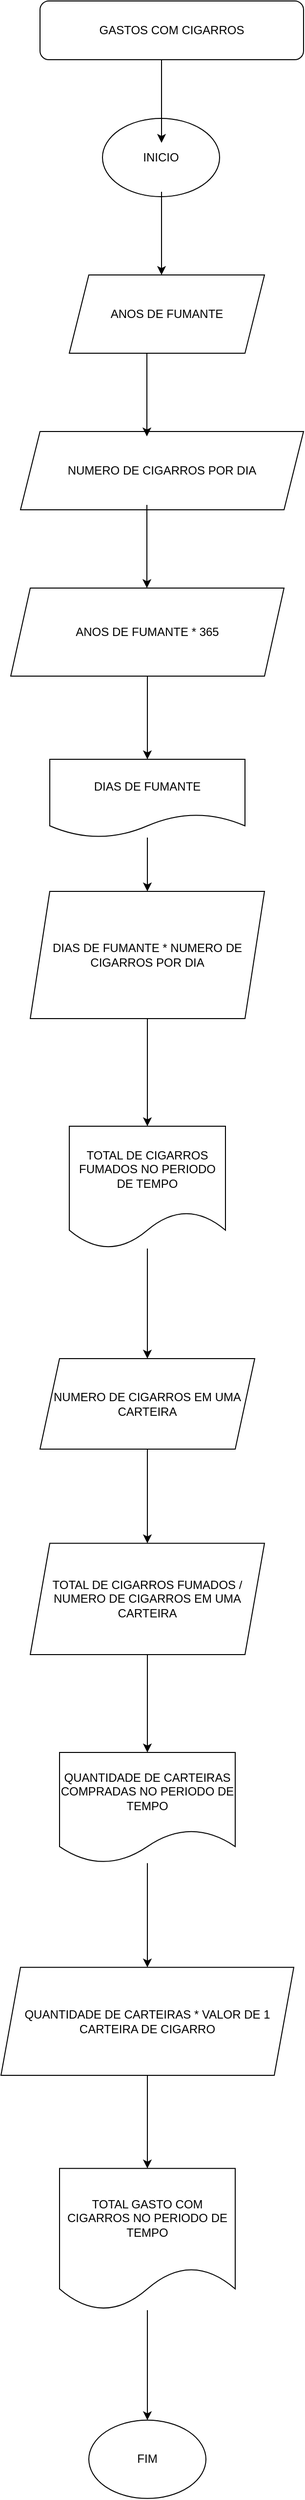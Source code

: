<mxfile version="13.6.2" type="github">
  <diagram id="BYtaWohKhcbZt5vnEqdH" name="Page-1">
    <mxGraphModel dx="1038" dy="532" grid="1" gridSize="10" guides="1" tooltips="1" connect="1" arrows="1" fold="1" page="1" pageScale="1" pageWidth="827" pageHeight="1169" math="0" shadow="0">
      <root>
        <mxCell id="0" />
        <mxCell id="1" parent="0" />
        <mxCell id="S9IGEteYAEeVPpDiCXS6-1" value="GASTOS COM CIGARROS" style="rounded=1;whiteSpace=wrap;html=1;" vertex="1" parent="1">
          <mxGeometry x="290" y="40" width="270" height="60" as="geometry" />
        </mxCell>
        <mxCell id="S9IGEteYAEeVPpDiCXS6-2" value="INICIO" style="ellipse;whiteSpace=wrap;html=1;" vertex="1" parent="1">
          <mxGeometry x="354" y="160" width="120" height="80" as="geometry" />
        </mxCell>
        <mxCell id="S9IGEteYAEeVPpDiCXS6-3" value="ANOS DE FUMANTE" style="shape=parallelogram;perimeter=parallelogramPerimeter;whiteSpace=wrap;html=1;fixedSize=1;" vertex="1" parent="1">
          <mxGeometry x="320" y="320" width="200" height="80" as="geometry" />
        </mxCell>
        <mxCell id="S9IGEteYAEeVPpDiCXS6-4" value="NUMERO DE CIGARROS POR DIA" style="shape=parallelogram;perimeter=parallelogramPerimeter;whiteSpace=wrap;html=1;fixedSize=1;" vertex="1" parent="1">
          <mxGeometry x="270" y="480" width="290" height="80" as="geometry" />
        </mxCell>
        <mxCell id="S9IGEteYAEeVPpDiCXS6-7" value="" style="edgeStyle=orthogonalEdgeStyle;rounded=0;orthogonalLoop=1;jettySize=auto;html=1;" edge="1" parent="1" source="S9IGEteYAEeVPpDiCXS6-5" target="S9IGEteYAEeVPpDiCXS6-6">
          <mxGeometry relative="1" as="geometry" />
        </mxCell>
        <mxCell id="S9IGEteYAEeVPpDiCXS6-5" value="ANOS DE FUMANTE * 365" style="shape=parallelogram;perimeter=parallelogramPerimeter;whiteSpace=wrap;html=1;fixedSize=1;" vertex="1" parent="1">
          <mxGeometry x="260" y="640" width="280" height="90" as="geometry" />
        </mxCell>
        <mxCell id="S9IGEteYAEeVPpDiCXS6-9" value="" style="edgeStyle=orthogonalEdgeStyle;rounded=0;orthogonalLoop=1;jettySize=auto;html=1;" edge="1" parent="1" source="S9IGEteYAEeVPpDiCXS6-6" target="S9IGEteYAEeVPpDiCXS6-8">
          <mxGeometry relative="1" as="geometry" />
        </mxCell>
        <mxCell id="S9IGEteYAEeVPpDiCXS6-6" value="DIAS DE FUMANTE" style="shape=document;whiteSpace=wrap;html=1;boundedLbl=1;" vertex="1" parent="1">
          <mxGeometry x="300" y="815" width="200" height="80" as="geometry" />
        </mxCell>
        <mxCell id="S9IGEteYAEeVPpDiCXS6-11" value="" style="edgeStyle=orthogonalEdgeStyle;rounded=0;orthogonalLoop=1;jettySize=auto;html=1;" edge="1" parent="1" source="S9IGEteYAEeVPpDiCXS6-8" target="S9IGEteYAEeVPpDiCXS6-10">
          <mxGeometry relative="1" as="geometry" />
        </mxCell>
        <mxCell id="S9IGEteYAEeVPpDiCXS6-8" value="DIAS DE FUMANTE * NUMERO DE CIGARROS POR DIA" style="shape=parallelogram;perimeter=parallelogramPerimeter;whiteSpace=wrap;html=1;fixedSize=1;" vertex="1" parent="1">
          <mxGeometry x="280" y="950" width="240" height="130" as="geometry" />
        </mxCell>
        <mxCell id="S9IGEteYAEeVPpDiCXS6-13" value="" style="edgeStyle=orthogonalEdgeStyle;rounded=0;orthogonalLoop=1;jettySize=auto;html=1;" edge="1" parent="1" source="S9IGEteYAEeVPpDiCXS6-10" target="S9IGEteYAEeVPpDiCXS6-12">
          <mxGeometry relative="1" as="geometry" />
        </mxCell>
        <mxCell id="S9IGEteYAEeVPpDiCXS6-10" value="TOTAL DE CIGARROS FUMADOS NO PERIODO DE TEMPO" style="shape=document;whiteSpace=wrap;html=1;boundedLbl=1;" vertex="1" parent="1">
          <mxGeometry x="320" y="1190" width="160" height="125" as="geometry" />
        </mxCell>
        <mxCell id="S9IGEteYAEeVPpDiCXS6-15" value="" style="edgeStyle=orthogonalEdgeStyle;rounded=0;orthogonalLoop=1;jettySize=auto;html=1;" edge="1" parent="1" source="S9IGEteYAEeVPpDiCXS6-12" target="S9IGEteYAEeVPpDiCXS6-14">
          <mxGeometry relative="1" as="geometry" />
        </mxCell>
        <mxCell id="S9IGEteYAEeVPpDiCXS6-12" value="NUMERO DE CIGARROS EM UMA CARTEIRA" style="shape=parallelogram;perimeter=parallelogramPerimeter;whiteSpace=wrap;html=1;fixedSize=1;" vertex="1" parent="1">
          <mxGeometry x="290" y="1427.5" width="220" height="92.5" as="geometry" />
        </mxCell>
        <mxCell id="S9IGEteYAEeVPpDiCXS6-17" value="" style="edgeStyle=orthogonalEdgeStyle;rounded=0;orthogonalLoop=1;jettySize=auto;html=1;" edge="1" parent="1" source="S9IGEteYAEeVPpDiCXS6-14" target="S9IGEteYAEeVPpDiCXS6-16">
          <mxGeometry relative="1" as="geometry" />
        </mxCell>
        <mxCell id="S9IGEteYAEeVPpDiCXS6-14" value="TOTAL DE CIGARROS FUMADOS / NUMERO DE CIGARROS EM UMA CARTEIRA" style="shape=parallelogram;perimeter=parallelogramPerimeter;whiteSpace=wrap;html=1;fixedSize=1;" vertex="1" parent="1">
          <mxGeometry x="280" y="1616.25" width="240" height="113.75" as="geometry" />
        </mxCell>
        <mxCell id="S9IGEteYAEeVPpDiCXS6-19" value="" style="edgeStyle=orthogonalEdgeStyle;rounded=0;orthogonalLoop=1;jettySize=auto;html=1;" edge="1" parent="1" source="S9IGEteYAEeVPpDiCXS6-16" target="S9IGEteYAEeVPpDiCXS6-18">
          <mxGeometry relative="1" as="geometry" />
        </mxCell>
        <mxCell id="S9IGEteYAEeVPpDiCXS6-16" value="QUANTIDADE DE CARTEIRAS COMPRADAS NO PERIODO DE TEMPO" style="shape=document;whiteSpace=wrap;html=1;boundedLbl=1;" vertex="1" parent="1">
          <mxGeometry x="310" y="1830" width="180" height="113.12" as="geometry" />
        </mxCell>
        <mxCell id="S9IGEteYAEeVPpDiCXS6-21" value="" style="edgeStyle=orthogonalEdgeStyle;rounded=0;orthogonalLoop=1;jettySize=auto;html=1;" edge="1" parent="1" source="S9IGEteYAEeVPpDiCXS6-18" target="S9IGEteYAEeVPpDiCXS6-20">
          <mxGeometry relative="1" as="geometry" />
        </mxCell>
        <mxCell id="S9IGEteYAEeVPpDiCXS6-18" value="QUANTIDADE DE CARTEIRAS * VALOR DE 1 CARTEIRA DE CIGARRO" style="shape=parallelogram;perimeter=parallelogramPerimeter;whiteSpace=wrap;html=1;fixedSize=1;" vertex="1" parent="1">
          <mxGeometry x="250" y="2049.68" width="300" height="110.32" as="geometry" />
        </mxCell>
        <mxCell id="S9IGEteYAEeVPpDiCXS6-23" value="" style="edgeStyle=orthogonalEdgeStyle;rounded=0;orthogonalLoop=1;jettySize=auto;html=1;" edge="1" parent="1" source="S9IGEteYAEeVPpDiCXS6-20" target="S9IGEteYAEeVPpDiCXS6-22">
          <mxGeometry relative="1" as="geometry" />
        </mxCell>
        <mxCell id="S9IGEteYAEeVPpDiCXS6-20" value="TOTAL GASTO COM CIGARROS NO PERIODO DE TEMPO" style="shape=document;whiteSpace=wrap;html=1;boundedLbl=1;" vertex="1" parent="1">
          <mxGeometry x="310" y="2255.16" width="180" height="144.84" as="geometry" />
        </mxCell>
        <mxCell id="S9IGEteYAEeVPpDiCXS6-22" value="FIM" style="ellipse;whiteSpace=wrap;html=1;" vertex="1" parent="1">
          <mxGeometry x="340" y="2512.42" width="120" height="80" as="geometry" />
        </mxCell>
        <mxCell id="S9IGEteYAEeVPpDiCXS6-24" value="" style="edgeStyle=orthogonalEdgeStyle;rounded=0;orthogonalLoop=1;jettySize=auto;html=1;" edge="1" parent="1">
          <mxGeometry relative="1" as="geometry">
            <mxPoint x="399.5" y="555" as="sourcePoint" />
            <mxPoint x="399.5" y="640" as="targetPoint" />
          </mxGeometry>
        </mxCell>
        <mxCell id="S9IGEteYAEeVPpDiCXS6-25" value="" style="edgeStyle=orthogonalEdgeStyle;rounded=0;orthogonalLoop=1;jettySize=auto;html=1;" edge="1" parent="1">
          <mxGeometry relative="1" as="geometry">
            <mxPoint x="399.5" y="400" as="sourcePoint" />
            <mxPoint x="399.5" y="485" as="targetPoint" />
          </mxGeometry>
        </mxCell>
        <mxCell id="S9IGEteYAEeVPpDiCXS6-26" value="" style="edgeStyle=orthogonalEdgeStyle;rounded=0;orthogonalLoop=1;jettySize=auto;html=1;" edge="1" parent="1">
          <mxGeometry relative="1" as="geometry">
            <mxPoint x="414.5" y="235" as="sourcePoint" />
            <mxPoint x="414.5" y="320" as="targetPoint" />
          </mxGeometry>
        </mxCell>
        <mxCell id="S9IGEteYAEeVPpDiCXS6-27" value="" style="edgeStyle=orthogonalEdgeStyle;rounded=0;orthogonalLoop=1;jettySize=auto;html=1;" edge="1" parent="1">
          <mxGeometry relative="1" as="geometry">
            <mxPoint x="414.5" y="100" as="sourcePoint" />
            <mxPoint x="414.5" y="185" as="targetPoint" />
          </mxGeometry>
        </mxCell>
      </root>
    </mxGraphModel>
  </diagram>
</mxfile>
